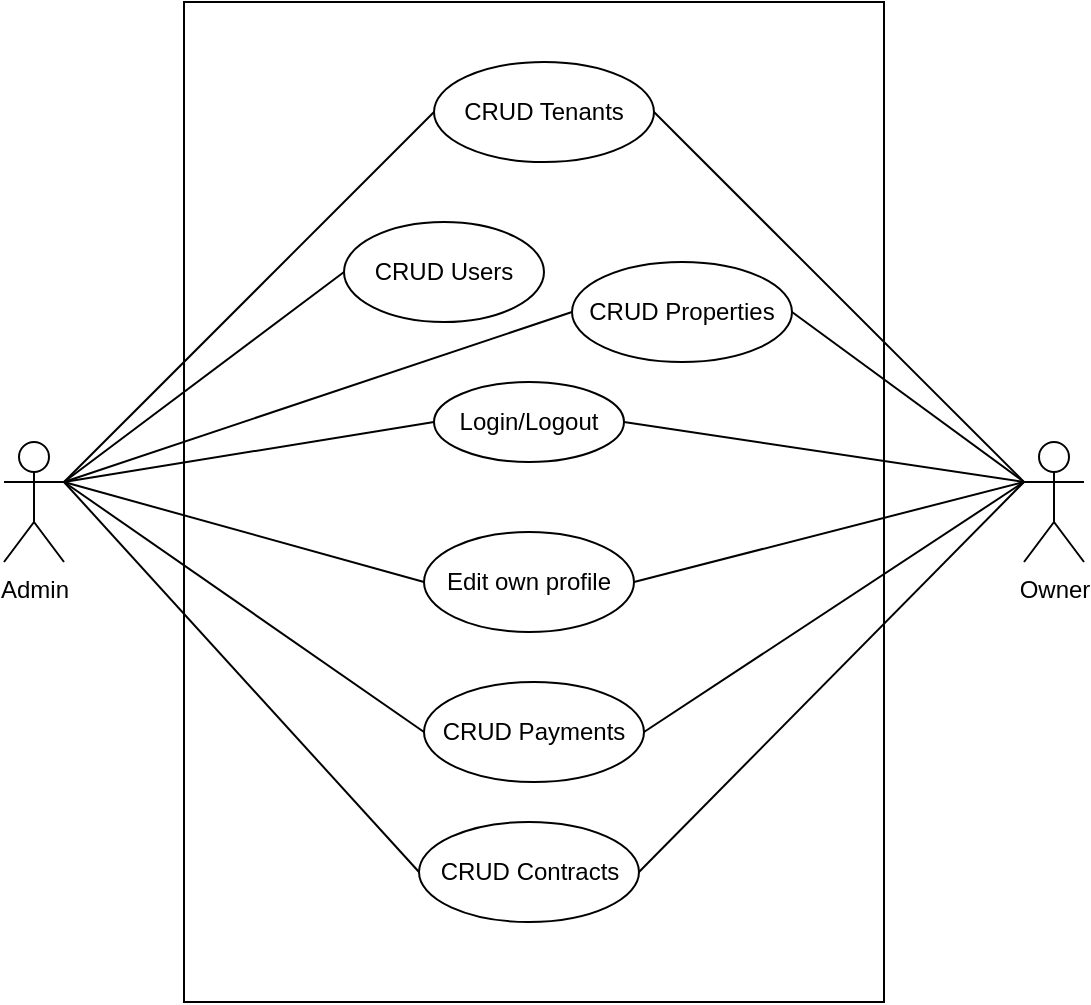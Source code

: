 <mxfile version="24.6.2" type="device">
  <diagram name="Página-1" id="zzoSmZ30Xzz9GNkaQQl6">
    <mxGraphModel dx="1793" dy="965" grid="1" gridSize="10" guides="1" tooltips="1" connect="1" arrows="1" fold="1" page="1" pageScale="1" pageWidth="827" pageHeight="1169" math="0" shadow="0">
      <root>
        <mxCell id="0" />
        <mxCell id="1" parent="0" />
        <mxCell id="UpaXSAF9PjLcyhTWBzWD-5" value="" style="rounded=0;whiteSpace=wrap;html=1;" parent="1" vertex="1">
          <mxGeometry x="220" y="270" width="350" height="500" as="geometry" />
        </mxCell>
        <mxCell id="UpaXSAF9PjLcyhTWBzWD-1" value="Admin" style="shape=umlActor;verticalLabelPosition=bottom;verticalAlign=top;html=1;" parent="1" vertex="1">
          <mxGeometry x="130" y="490" width="30" height="60" as="geometry" />
        </mxCell>
        <mxCell id="UpaXSAF9PjLcyhTWBzWD-2" value="Owner" style="shape=umlActor;verticalLabelPosition=bottom;verticalAlign=top;html=1;" parent="1" vertex="1">
          <mxGeometry x="640" y="490" width="30" height="60" as="geometry" />
        </mxCell>
        <mxCell id="UpaXSAF9PjLcyhTWBzWD-3" value="Login/Logout" style="ellipse;whiteSpace=wrap;html=1;" parent="1" vertex="1">
          <mxGeometry x="345" y="460" width="95" height="40" as="geometry" />
        </mxCell>
        <mxCell id="UpaXSAF9PjLcyhTWBzWD-6" value="Edit own profile" style="ellipse;whiteSpace=wrap;html=1;" parent="1" vertex="1">
          <mxGeometry x="340" y="535" width="105" height="50" as="geometry" />
        </mxCell>
        <mxCell id="UpaXSAF9PjLcyhTWBzWD-17" value="CRUD Tenants" style="ellipse;whiteSpace=wrap;html=1;" parent="1" vertex="1">
          <mxGeometry x="345" y="300" width="110" height="50" as="geometry" />
        </mxCell>
        <mxCell id="UpaXSAF9PjLcyhTWBzWD-18" value="CRUD&amp;nbsp;&lt;span style=&quot;background-color: initial;&quot;&gt;Contracts&lt;/span&gt;" style="ellipse;whiteSpace=wrap;html=1;" parent="1" vertex="1">
          <mxGeometry x="337.5" y="680" width="110" height="50" as="geometry" />
        </mxCell>
        <mxCell id="UpaXSAF9PjLcyhTWBzWD-24" value="CRUD Users" style="ellipse;whiteSpace=wrap;html=1;" parent="1" vertex="1">
          <mxGeometry x="300" y="380" width="100" height="50" as="geometry" />
        </mxCell>
        <mxCell id="UpaXSAF9PjLcyhTWBzWD-26" value="CRUD Properties" style="ellipse;whiteSpace=wrap;html=1;" parent="1" vertex="1">
          <mxGeometry x="414" y="400" width="110" height="50" as="geometry" />
        </mxCell>
        <mxCell id="UpaXSAF9PjLcyhTWBzWD-30" value="CRUD Payments" style="ellipse;whiteSpace=wrap;html=1;" parent="1" vertex="1">
          <mxGeometry x="340" y="610" width="110" height="50" as="geometry" />
        </mxCell>
        <mxCell id="UpaXSAF9PjLcyhTWBzWD-37" style="rounded=0;orthogonalLoop=1;jettySize=auto;html=1;entryX=1;entryY=0.5;entryDx=0;entryDy=0;endArrow=none;endFill=0;exitX=0;exitY=0.333;exitDx=0;exitDy=0;exitPerimeter=0;" parent="1" source="UpaXSAF9PjLcyhTWBzWD-2" target="UpaXSAF9PjLcyhTWBzWD-17" edge="1">
          <mxGeometry relative="1" as="geometry">
            <mxPoint x="790" y="510" as="sourcePoint" />
            <mxPoint x="464" y="250" as="targetPoint" />
          </mxGeometry>
        </mxCell>
        <mxCell id="wqwToxcLBjDOL0V5hRVv-2" style="rounded=0;orthogonalLoop=1;jettySize=auto;html=1;entryX=1;entryY=0.5;entryDx=0;entryDy=0;endArrow=none;endFill=0;exitX=0;exitY=0.333;exitDx=0;exitDy=0;exitPerimeter=0;" edge="1" parent="1" source="UpaXSAF9PjLcyhTWBzWD-2" target="UpaXSAF9PjLcyhTWBzWD-26">
          <mxGeometry relative="1" as="geometry">
            <mxPoint x="780" y="500" as="sourcePoint" />
            <mxPoint x="443" y="315" as="targetPoint" />
          </mxGeometry>
        </mxCell>
        <mxCell id="wqwToxcLBjDOL0V5hRVv-3" style="rounded=0;orthogonalLoop=1;jettySize=auto;html=1;entryX=1;entryY=0.5;entryDx=0;entryDy=0;endArrow=none;endFill=0;exitX=0;exitY=0.333;exitDx=0;exitDy=0;exitPerimeter=0;" edge="1" parent="1" source="UpaXSAF9PjLcyhTWBzWD-2" target="UpaXSAF9PjLcyhTWBzWD-3">
          <mxGeometry relative="1" as="geometry">
            <mxPoint x="790" y="510" as="sourcePoint" />
            <mxPoint x="458" y="405" as="targetPoint" />
          </mxGeometry>
        </mxCell>
        <mxCell id="wqwToxcLBjDOL0V5hRVv-4" style="rounded=0;orthogonalLoop=1;jettySize=auto;html=1;entryX=1;entryY=0.5;entryDx=0;entryDy=0;endArrow=none;endFill=0;exitX=0;exitY=0.333;exitDx=0;exitDy=0;exitPerimeter=0;" edge="1" parent="1" source="UpaXSAF9PjLcyhTWBzWD-2" target="UpaXSAF9PjLcyhTWBzWD-6">
          <mxGeometry relative="1" as="geometry">
            <mxPoint x="790" y="510" as="sourcePoint" />
            <mxPoint x="450" y="490" as="targetPoint" />
          </mxGeometry>
        </mxCell>
        <mxCell id="wqwToxcLBjDOL0V5hRVv-5" style="rounded=0;orthogonalLoop=1;jettySize=auto;html=1;entryX=1;entryY=0.5;entryDx=0;entryDy=0;endArrow=none;endFill=0;exitX=0;exitY=0.333;exitDx=0;exitDy=0;exitPerimeter=0;" edge="1" parent="1" source="UpaXSAF9PjLcyhTWBzWD-2" target="UpaXSAF9PjLcyhTWBzWD-30">
          <mxGeometry relative="1" as="geometry">
            <mxPoint x="790" y="510" as="sourcePoint" />
            <mxPoint x="455" y="570" as="targetPoint" />
          </mxGeometry>
        </mxCell>
        <mxCell id="wqwToxcLBjDOL0V5hRVv-6" style="rounded=0;orthogonalLoop=1;jettySize=auto;html=1;entryX=1;entryY=0.5;entryDx=0;entryDy=0;endArrow=none;endFill=0;exitX=0;exitY=0.333;exitDx=0;exitDy=0;exitPerimeter=0;" edge="1" parent="1" source="UpaXSAF9PjLcyhTWBzWD-2" target="UpaXSAF9PjLcyhTWBzWD-18">
          <mxGeometry relative="1" as="geometry">
            <mxPoint x="800" y="520" as="sourcePoint" />
            <mxPoint x="465" y="580" as="targetPoint" />
          </mxGeometry>
        </mxCell>
        <mxCell id="wqwToxcLBjDOL0V5hRVv-7" style="rounded=0;orthogonalLoop=1;jettySize=auto;html=1;entryX=1;entryY=0.333;entryDx=0;entryDy=0;endArrow=none;endFill=0;exitX=0;exitY=0.5;exitDx=0;exitDy=0;entryPerimeter=0;" edge="1" parent="1" source="UpaXSAF9PjLcyhTWBzWD-17" target="UpaXSAF9PjLcyhTWBzWD-1">
          <mxGeometry relative="1" as="geometry">
            <mxPoint x="810" y="530" as="sourcePoint" />
            <mxPoint x="475" y="590" as="targetPoint" />
          </mxGeometry>
        </mxCell>
        <mxCell id="wqwToxcLBjDOL0V5hRVv-8" style="rounded=0;orthogonalLoop=1;jettySize=auto;html=1;entryX=1;entryY=0.333;entryDx=0;entryDy=0;endArrow=none;endFill=0;exitX=0;exitY=0.5;exitDx=0;exitDy=0;entryPerimeter=0;" edge="1" parent="1" source="UpaXSAF9PjLcyhTWBzWD-24" target="UpaXSAF9PjLcyhTWBzWD-1">
          <mxGeometry relative="1" as="geometry">
            <mxPoint x="348" y="245" as="sourcePoint" />
            <mxPoint x="60" y="510" as="targetPoint" />
          </mxGeometry>
        </mxCell>
        <mxCell id="wqwToxcLBjDOL0V5hRVv-9" style="rounded=0;orthogonalLoop=1;jettySize=auto;html=1;entryX=1;entryY=0.333;entryDx=0;entryDy=0;endArrow=none;endFill=0;exitX=0;exitY=0.5;exitDx=0;exitDy=0;entryPerimeter=0;" edge="1" parent="1" source="UpaXSAF9PjLcyhTWBzWD-26" target="UpaXSAF9PjLcyhTWBzWD-1">
          <mxGeometry relative="1" as="geometry">
            <mxPoint x="353" y="325" as="sourcePoint" />
            <mxPoint x="70" y="520" as="targetPoint" />
          </mxGeometry>
        </mxCell>
        <mxCell id="wqwToxcLBjDOL0V5hRVv-10" style="rounded=0;orthogonalLoop=1;jettySize=auto;html=1;entryX=1;entryY=0.333;entryDx=0;entryDy=0;endArrow=none;endFill=0;exitX=0;exitY=0.5;exitDx=0;exitDy=0;entryPerimeter=0;" edge="1" parent="1" source="UpaXSAF9PjLcyhTWBzWD-3" target="UpaXSAF9PjLcyhTWBzWD-1">
          <mxGeometry relative="1" as="geometry">
            <mxPoint x="363" y="335" as="sourcePoint" />
            <mxPoint x="80" y="530" as="targetPoint" />
          </mxGeometry>
        </mxCell>
        <mxCell id="wqwToxcLBjDOL0V5hRVv-11" style="rounded=0;orthogonalLoop=1;jettySize=auto;html=1;entryX=1;entryY=0.333;entryDx=0;entryDy=0;endArrow=none;endFill=0;exitX=0;exitY=0.5;exitDx=0;exitDy=0;entryPerimeter=0;" edge="1" parent="1" source="UpaXSAF9PjLcyhTWBzWD-6" target="UpaXSAF9PjLcyhTWBzWD-1">
          <mxGeometry relative="1" as="geometry">
            <mxPoint x="373" y="345" as="sourcePoint" />
            <mxPoint x="90" y="540" as="targetPoint" />
          </mxGeometry>
        </mxCell>
        <mxCell id="wqwToxcLBjDOL0V5hRVv-12" style="rounded=0;orthogonalLoop=1;jettySize=auto;html=1;entryX=1;entryY=0.333;entryDx=0;entryDy=0;endArrow=none;endFill=0;exitX=0;exitY=0.5;exitDx=0;exitDy=0;entryPerimeter=0;" edge="1" parent="1" source="UpaXSAF9PjLcyhTWBzWD-30" target="UpaXSAF9PjLcyhTWBzWD-1">
          <mxGeometry relative="1" as="geometry">
            <mxPoint x="383" y="355" as="sourcePoint" />
            <mxPoint x="100" y="550" as="targetPoint" />
          </mxGeometry>
        </mxCell>
        <mxCell id="wqwToxcLBjDOL0V5hRVv-13" style="rounded=0;orthogonalLoop=1;jettySize=auto;html=1;entryX=1;entryY=0.333;entryDx=0;entryDy=0;endArrow=none;endFill=0;exitX=0;exitY=0.5;exitDx=0;exitDy=0;entryPerimeter=0;" edge="1" parent="1" source="UpaXSAF9PjLcyhTWBzWD-18" target="UpaXSAF9PjLcyhTWBzWD-1">
          <mxGeometry relative="1" as="geometry">
            <mxPoint x="393" y="365" as="sourcePoint" />
            <mxPoint x="110" y="560" as="targetPoint" />
          </mxGeometry>
        </mxCell>
      </root>
    </mxGraphModel>
  </diagram>
</mxfile>
